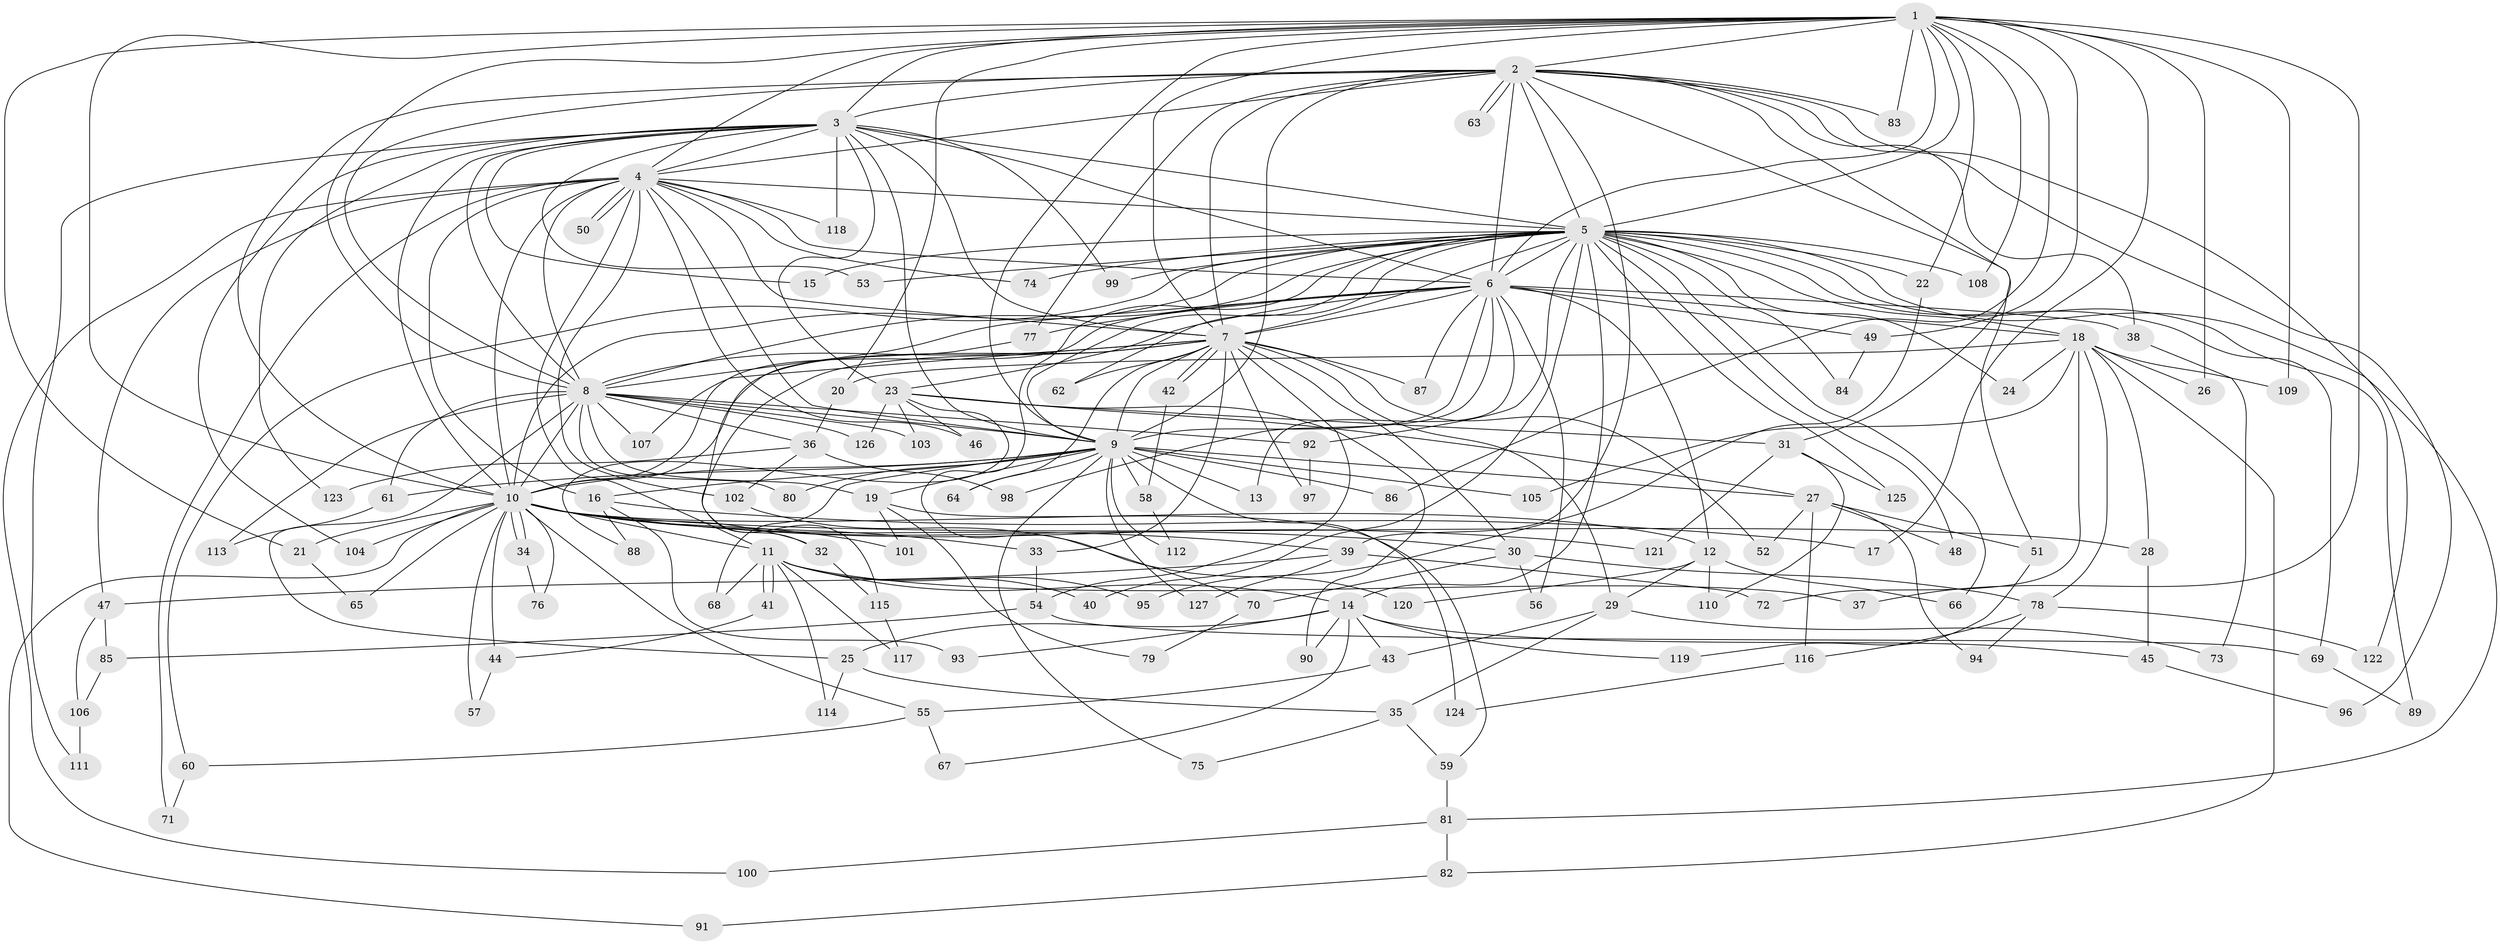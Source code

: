 // Generated by graph-tools (version 1.1) at 2025/25/03/09/25 03:25:48]
// undirected, 127 vertices, 279 edges
graph export_dot {
graph [start="1"]
  node [color=gray90,style=filled];
  1;
  2;
  3;
  4;
  5;
  6;
  7;
  8;
  9;
  10;
  11;
  12;
  13;
  14;
  15;
  16;
  17;
  18;
  19;
  20;
  21;
  22;
  23;
  24;
  25;
  26;
  27;
  28;
  29;
  30;
  31;
  32;
  33;
  34;
  35;
  36;
  37;
  38;
  39;
  40;
  41;
  42;
  43;
  44;
  45;
  46;
  47;
  48;
  49;
  50;
  51;
  52;
  53;
  54;
  55;
  56;
  57;
  58;
  59;
  60;
  61;
  62;
  63;
  64;
  65;
  66;
  67;
  68;
  69;
  70;
  71;
  72;
  73;
  74;
  75;
  76;
  77;
  78;
  79;
  80;
  81;
  82;
  83;
  84;
  85;
  86;
  87;
  88;
  89;
  90;
  91;
  92;
  93;
  94;
  95;
  96;
  97;
  98;
  99;
  100;
  101;
  102;
  103;
  104;
  105;
  106;
  107;
  108;
  109;
  110;
  111;
  112;
  113;
  114;
  115;
  116;
  117;
  118;
  119;
  120;
  121;
  122;
  123;
  124;
  125;
  126;
  127;
  1 -- 2;
  1 -- 3;
  1 -- 4;
  1 -- 5;
  1 -- 6;
  1 -- 7;
  1 -- 8;
  1 -- 9;
  1 -- 10;
  1 -- 17;
  1 -- 20;
  1 -- 21;
  1 -- 22;
  1 -- 26;
  1 -- 37;
  1 -- 49;
  1 -- 83;
  1 -- 86;
  1 -- 108;
  1 -- 109;
  2 -- 3;
  2 -- 4;
  2 -- 5;
  2 -- 6;
  2 -- 7;
  2 -- 8;
  2 -- 9;
  2 -- 10;
  2 -- 31;
  2 -- 38;
  2 -- 39;
  2 -- 51;
  2 -- 63;
  2 -- 63;
  2 -- 77;
  2 -- 83;
  2 -- 96;
  2 -- 122;
  3 -- 4;
  3 -- 5;
  3 -- 6;
  3 -- 7;
  3 -- 8;
  3 -- 9;
  3 -- 10;
  3 -- 15;
  3 -- 23;
  3 -- 53;
  3 -- 99;
  3 -- 104;
  3 -- 111;
  3 -- 118;
  3 -- 123;
  4 -- 5;
  4 -- 6;
  4 -- 7;
  4 -- 8;
  4 -- 9;
  4 -- 10;
  4 -- 11;
  4 -- 16;
  4 -- 46;
  4 -- 47;
  4 -- 50;
  4 -- 50;
  4 -- 71;
  4 -- 74;
  4 -- 100;
  4 -- 102;
  4 -- 118;
  5 -- 6;
  5 -- 7;
  5 -- 8;
  5 -- 9;
  5 -- 10;
  5 -- 14;
  5 -- 15;
  5 -- 18;
  5 -- 22;
  5 -- 24;
  5 -- 40;
  5 -- 48;
  5 -- 53;
  5 -- 60;
  5 -- 62;
  5 -- 66;
  5 -- 69;
  5 -- 70;
  5 -- 74;
  5 -- 81;
  5 -- 84;
  5 -- 89;
  5 -- 92;
  5 -- 99;
  5 -- 108;
  5 -- 125;
  6 -- 7;
  6 -- 8;
  6 -- 9;
  6 -- 10;
  6 -- 12;
  6 -- 13;
  6 -- 18;
  6 -- 23;
  6 -- 38;
  6 -- 49;
  6 -- 56;
  6 -- 77;
  6 -- 87;
  6 -- 98;
  7 -- 8;
  7 -- 9;
  7 -- 10;
  7 -- 29;
  7 -- 30;
  7 -- 32;
  7 -- 33;
  7 -- 42;
  7 -- 42;
  7 -- 52;
  7 -- 54;
  7 -- 62;
  7 -- 64;
  7 -- 87;
  7 -- 97;
  7 -- 107;
  8 -- 9;
  8 -- 10;
  8 -- 19;
  8 -- 25;
  8 -- 36;
  8 -- 61;
  8 -- 80;
  8 -- 92;
  8 -- 103;
  8 -- 107;
  8 -- 113;
  8 -- 126;
  9 -- 10;
  9 -- 13;
  9 -- 16;
  9 -- 19;
  9 -- 27;
  9 -- 58;
  9 -- 61;
  9 -- 64;
  9 -- 68;
  9 -- 75;
  9 -- 80;
  9 -- 86;
  9 -- 105;
  9 -- 112;
  9 -- 124;
  9 -- 127;
  10 -- 11;
  10 -- 12;
  10 -- 21;
  10 -- 28;
  10 -- 30;
  10 -- 32;
  10 -- 33;
  10 -- 34;
  10 -- 34;
  10 -- 39;
  10 -- 44;
  10 -- 55;
  10 -- 57;
  10 -- 65;
  10 -- 76;
  10 -- 91;
  10 -- 101;
  10 -- 104;
  10 -- 121;
  11 -- 14;
  11 -- 37;
  11 -- 40;
  11 -- 41;
  11 -- 41;
  11 -- 68;
  11 -- 95;
  11 -- 114;
  11 -- 117;
  12 -- 29;
  12 -- 66;
  12 -- 110;
  12 -- 120;
  14 -- 25;
  14 -- 43;
  14 -- 45;
  14 -- 67;
  14 -- 90;
  14 -- 93;
  14 -- 119;
  16 -- 17;
  16 -- 88;
  16 -- 93;
  18 -- 20;
  18 -- 24;
  18 -- 26;
  18 -- 28;
  18 -- 72;
  18 -- 78;
  18 -- 82;
  18 -- 105;
  18 -- 109;
  19 -- 59;
  19 -- 79;
  19 -- 101;
  20 -- 36;
  21 -- 65;
  22 -- 95;
  23 -- 27;
  23 -- 31;
  23 -- 46;
  23 -- 88;
  23 -- 90;
  23 -- 103;
  23 -- 126;
  25 -- 35;
  25 -- 114;
  27 -- 48;
  27 -- 51;
  27 -- 52;
  27 -- 94;
  27 -- 116;
  28 -- 45;
  29 -- 35;
  29 -- 43;
  29 -- 73;
  30 -- 56;
  30 -- 70;
  30 -- 78;
  31 -- 110;
  31 -- 121;
  31 -- 125;
  32 -- 115;
  33 -- 54;
  34 -- 76;
  35 -- 59;
  35 -- 75;
  36 -- 98;
  36 -- 102;
  36 -- 123;
  38 -- 73;
  39 -- 47;
  39 -- 72;
  39 -- 127;
  41 -- 44;
  42 -- 58;
  43 -- 55;
  44 -- 57;
  45 -- 96;
  47 -- 85;
  47 -- 106;
  49 -- 84;
  51 -- 119;
  54 -- 69;
  54 -- 85;
  55 -- 60;
  55 -- 67;
  58 -- 112;
  59 -- 81;
  60 -- 71;
  61 -- 113;
  69 -- 89;
  70 -- 79;
  77 -- 115;
  78 -- 94;
  78 -- 116;
  78 -- 122;
  81 -- 82;
  81 -- 100;
  82 -- 91;
  85 -- 106;
  92 -- 97;
  102 -- 120;
  106 -- 111;
  115 -- 117;
  116 -- 124;
}

